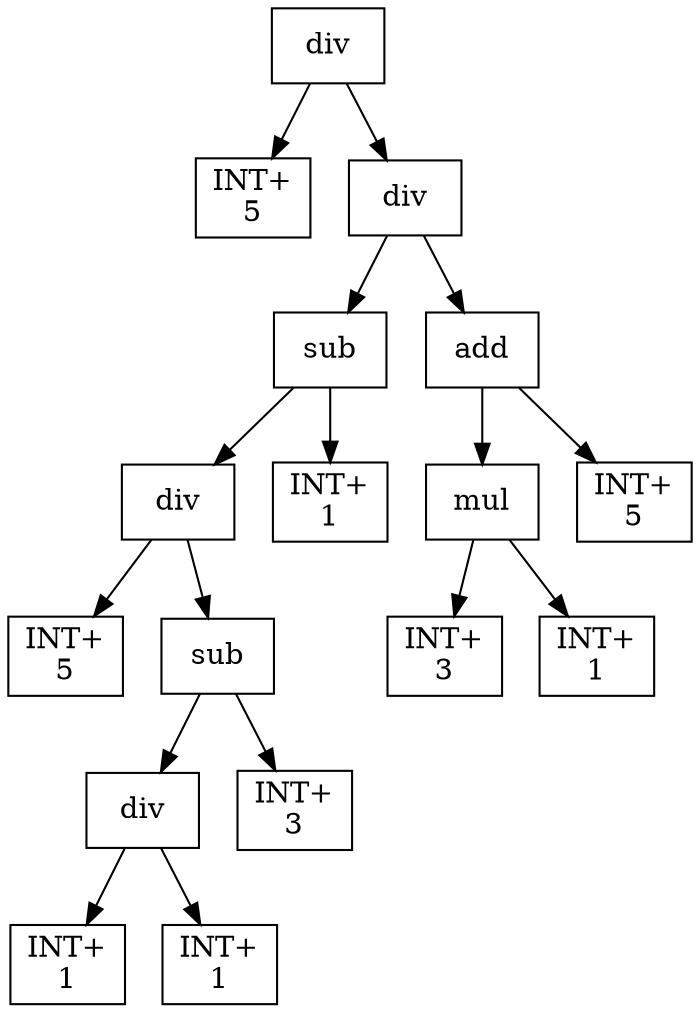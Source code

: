 digraph expr {
  node [shape=box];
  n1 [label="div"];
  n2 [label="INT+\n5"];
  n3 [label="div"];
  n4 [label="sub"];
  n5 [label="div"];
  n6 [label="INT+\n5"];
  n7 [label="sub"];
  n8 [label="div"];
  n9 [label="INT+\n1"];
  n10 [label="INT+\n1"];
  n8 -> n9;
  n8 -> n10;
  n11 [label="INT+\n3"];
  n7 -> n8;
  n7 -> n11;
  n5 -> n6;
  n5 -> n7;
  n12 [label="INT+\n1"];
  n4 -> n5;
  n4 -> n12;
  n13 [label="add"];
  n14 [label="mul"];
  n15 [label="INT+\n3"];
  n16 [label="INT+\n1"];
  n14 -> n15;
  n14 -> n16;
  n17 [label="INT+\n5"];
  n13 -> n14;
  n13 -> n17;
  n3 -> n4;
  n3 -> n13;
  n1 -> n2;
  n1 -> n3;
}